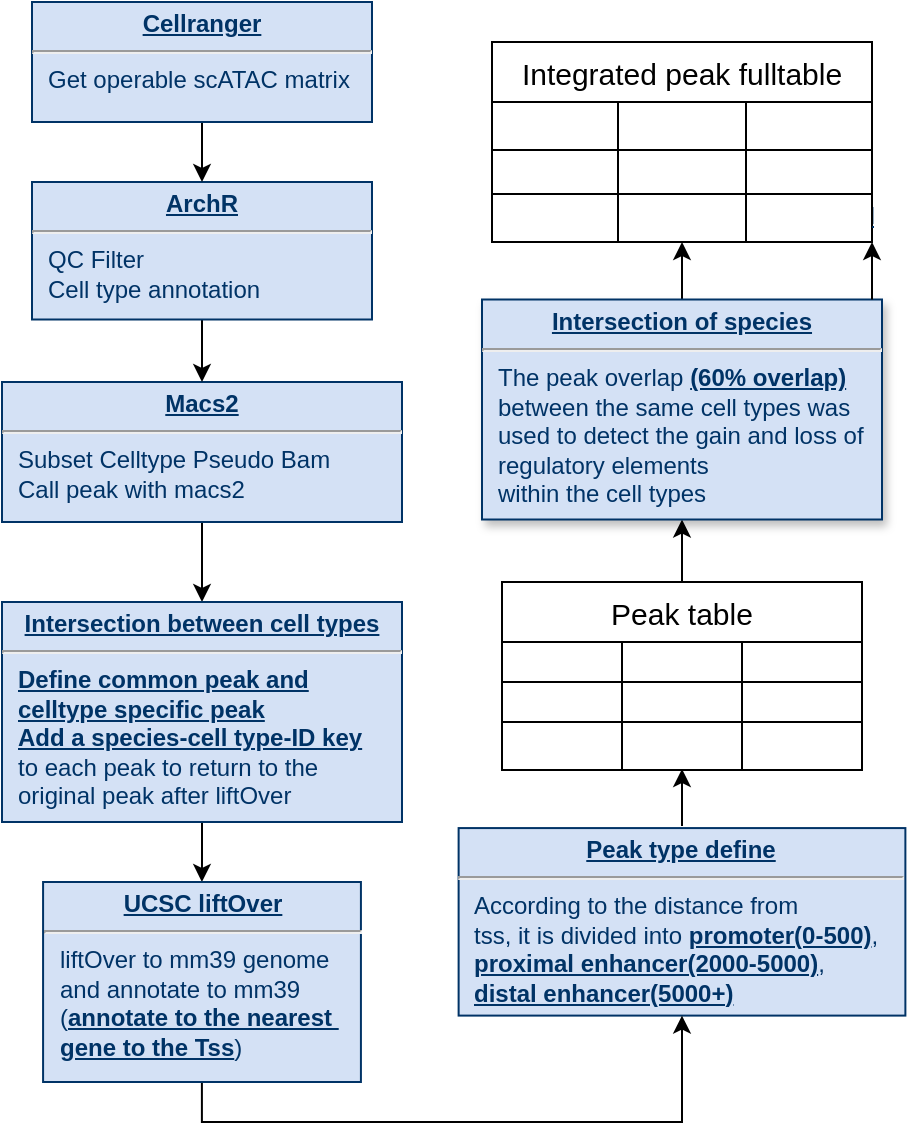 <mxfile version="22.1.4" type="github">
  <diagram name="Page-1" id="efa7a0a1-bf9b-a30e-e6df-94a7791c09e9">
    <mxGraphModel dx="1434" dy="746" grid="1" gridSize="10" guides="1" tooltips="1" connect="1" arrows="1" fold="1" page="1" pageScale="1" pageWidth="826" pageHeight="1169" background="none" math="0" shadow="0">
      <root>
        <mxCell id="0" />
        <mxCell id="1" parent="0" />
        <mxCell id="qyoJWSPACBOKUFeCBDac-105" value="" style="edgeStyle=orthogonalEdgeStyle;rounded=0;orthogonalLoop=1;jettySize=auto;html=1;" edge="1" parent="1" source="20" target="24">
          <mxGeometry relative="1" as="geometry" />
        </mxCell>
        <mxCell id="20" value="&lt;p style=&quot;margin: 0px; margin-top: 4px; text-align: center; text-decoration: underline;&quot;&gt;&lt;b&gt;Macs2&lt;/b&gt;&lt;/p&gt;&lt;hr&gt;&lt;p style=&quot;margin: 0px; margin-left: 8px;&quot;&gt;Subset Celltype Pseudo B&lt;span style=&quot;background-color: initial;&quot; class=&quot;text-only text-with-abbreviation text-with-abbreviation-bottomline windows-bottomline&quot;&gt;am&lt;/span&gt;&lt;br&gt;&lt;/p&gt;&lt;p style=&quot;margin: 0px; margin-left: 8px;&quot;&gt;Call peak with macs2&amp;nbsp;&lt;/p&gt;&lt;p style=&quot;margin: 0px; margin-left: 8px;&quot;&gt;&lt;br&gt;&lt;/p&gt;&lt;p style=&quot;margin: 0px; margin-left: 8px;&quot;&gt;&lt;span style=&quot;background-color: initial;&quot;&gt;&amp;nbsp;&lt;/span&gt;&lt;/p&gt;" style="verticalAlign=top;align=left;overflow=fill;fontSize=12;fontFamily=Helvetica;html=1;strokeColor=#003366;shadow=0;fillColor=#D4E1F5;fontColor=#003366" parent="1" vertex="1">
          <mxGeometry x="90" y="230" width="200" height="70" as="geometry" />
        </mxCell>
        <mxCell id="qyoJWSPACBOKUFeCBDac-104" value="" style="edgeStyle=orthogonalEdgeStyle;rounded=0;orthogonalLoop=1;jettySize=auto;html=1;" edge="1" parent="1" source="21" target="20">
          <mxGeometry relative="1" as="geometry" />
        </mxCell>
        <mxCell id="21" value="&lt;p style=&quot;margin: 0px; margin-top: 4px; text-align: center; text-decoration: underline;&quot;&gt;&lt;b&gt;ArchR&lt;/b&gt;&lt;/p&gt;&lt;hr&gt;&lt;p style=&quot;margin: 0px; margin-left: 8px;&quot;&gt;QC Filter&lt;/p&gt;&lt;p style=&quot;margin: 0px; margin-left: 8px;&quot;&gt;Cell type annotation&lt;/p&gt;" style="verticalAlign=top;align=left;overflow=fill;fontSize=12;fontFamily=Helvetica;html=1;strokeColor=#003366;shadow=0;fillColor=#D4E1F5;fontColor=#003366" parent="1" vertex="1">
          <mxGeometry x="105" y="130" width="170" height="68.75" as="geometry" />
        </mxCell>
        <mxCell id="23" value="&lt;p style=&quot;margin: 0px; margin-top: 4px; text-align: center; text-decoration: underline;&quot;&gt;&lt;strong&gt;Peak type define&lt;/strong&gt;&lt;/p&gt;&lt;hr&gt;&lt;p style=&quot;margin: 0px; margin-left: 8px;&quot;&gt;According to the distance from&amp;nbsp;&lt;/p&gt;&lt;p style=&quot;margin: 0px; margin-left: 8px;&quot;&gt;tss, it is divided into &lt;b&gt;&lt;u&gt;promoter(0-500)&lt;/u&gt;&lt;/b&gt;,&amp;nbsp;&lt;/p&gt;&lt;p style=&quot;margin: 0px; margin-left: 8px;&quot;&gt;&lt;b&gt;&lt;u&gt;proximal enhancer(2000-5000)&lt;/u&gt;&lt;/b&gt;,&amp;nbsp;&lt;/p&gt;&lt;p style=&quot;margin: 0px; margin-left: 8px;&quot;&gt;&lt;b&gt;&lt;u&gt;distal enhancer(5000+)&lt;/u&gt;&lt;/b&gt;&lt;br&gt;&lt;/p&gt;" style="verticalAlign=top;align=left;overflow=fill;fontSize=12;fontFamily=Helvetica;html=1;strokeColor=#003366;shadow=0;fillColor=#D4E1F5;fontColor=#003366" parent="1" vertex="1">
          <mxGeometry x="318.31" y="453.04" width="223.38" height="93.76" as="geometry" />
        </mxCell>
        <mxCell id="hr01K9os6DIjgFh3DZC3-116" value="" style="edgeStyle=orthogonalEdgeStyle;rounded=0;orthogonalLoop=1;jettySize=auto;html=1;" parent="1" source="24" target="29" edge="1">
          <mxGeometry relative="1" as="geometry" />
        </mxCell>
        <mxCell id="24" value="&lt;p style=&quot;margin: 4px 0px 0px; text-align: center;&quot;&gt;&lt;b&gt;&lt;u&gt;Intersection between cell types&lt;/u&gt;&lt;/b&gt;&lt;br&gt;&lt;/p&gt;&lt;hr&gt;&lt;p style=&quot;border-color: var(--border-color); margin: 0px 0px 0px 8px;&quot;&gt;&lt;b style=&quot;border-color: var(--border-color);&quot;&gt;&lt;u style=&quot;border-color: var(--border-color);&quot;&gt;Define common peak and&lt;/u&gt;&lt;/b&gt;&lt;/p&gt;&lt;p style=&quot;margin: 0px; margin-left: 8px;&quot;&gt;&lt;b style=&quot;border-color: var(--border-color);&quot;&gt;&lt;u style=&quot;border-color: var(--border-color);&quot;&gt;celltype specific peak&lt;/u&gt;&lt;/b&gt;&lt;br&gt;&lt;/p&gt;&lt;p style=&quot;margin: 0px; margin-left: 8px;&quot;&gt;&lt;b&gt;&lt;u&gt;Add a species-cell type-ID key&lt;/u&gt;&lt;/b&gt;&amp;nbsp;&lt;/p&gt;&lt;p style=&quot;margin: 0px; margin-left: 8px;&quot;&gt;to&amp;nbsp;&lt;span style=&quot;background-color: initial;&quot;&gt;each peak to return to the&amp;nbsp;&lt;/span&gt;&lt;/p&gt;&lt;p style=&quot;margin: 0px; margin-left: 8px;&quot;&gt;original peak after liftOver&lt;/p&gt;" style="verticalAlign=top;align=left;overflow=fill;fontSize=12;fontFamily=Helvetica;html=1;strokeColor=#003366;shadow=0;fillColor=#D4E1F5;fontColor=#003366" parent="1" vertex="1">
          <mxGeometry x="90" y="340" width="200" height="110" as="geometry" />
        </mxCell>
        <mxCell id="qyoJWSPACBOKUFeCBDac-103" value="" style="edgeStyle=orthogonalEdgeStyle;rounded=0;orthogonalLoop=1;jettySize=auto;html=1;" edge="1" parent="1" source="25" target="21">
          <mxGeometry relative="1" as="geometry" />
        </mxCell>
        <mxCell id="25" value="&lt;p style=&quot;margin: 0px; margin-top: 4px; text-align: center; text-decoration: underline;&quot;&gt;&lt;strong&gt;Cellranger&lt;/strong&gt;&lt;/p&gt;&lt;hr&gt;&lt;p style=&quot;margin: 0px; margin-left: 8px;&quot;&gt;Get operable&amp;nbsp;&lt;span style=&quot;background-color: initial;&quot;&gt;scATAC matrix&lt;/span&gt;&lt;/p&gt;" style="verticalAlign=top;align=left;overflow=fill;fontSize=12;fontFamily=Helvetica;html=1;strokeColor=#003366;shadow=0;fillColor=#D4E1F5;fontColor=#003366" parent="1" vertex="1">
          <mxGeometry x="105" y="40" width="170" height="60" as="geometry" />
        </mxCell>
        <mxCell id="hr01K9os6DIjgFh3DZC3-119" value="" style="edgeStyle=orthogonalEdgeStyle;rounded=0;orthogonalLoop=1;jettySize=auto;html=1;" parent="1" source="29" target="23" edge="1">
          <mxGeometry relative="1" as="geometry">
            <Array as="points">
              <mxPoint x="190" y="600" />
              <mxPoint x="430" y="600" />
            </Array>
          </mxGeometry>
        </mxCell>
        <mxCell id="29" value="&lt;p style=&quot;margin: 0px; margin-top: 4px; text-align: center; text-decoration: underline;&quot;&gt;&lt;strong&gt;UCSC liftOver&lt;/strong&gt;&lt;/p&gt;&lt;hr&gt;&lt;p style=&quot;margin: 0px; margin-left: 8px;&quot;&gt;liftOver to mm39 genome&lt;/p&gt;&lt;p style=&quot;margin: 0px; margin-left: 8px;&quot;&gt;and annotate to mm39&lt;/p&gt;&lt;p style=&quot;margin: 0px; margin-left: 8px;&quot;&gt;(&lt;b&gt;&lt;u&gt;annotate to the nearest&amp;nbsp;&lt;/u&gt;&lt;/b&gt;&lt;/p&gt;&lt;p style=&quot;margin: 0px; margin-left: 8px;&quot;&gt;&lt;b&gt;&lt;u&gt;gene to the Tss&lt;/u&gt;&lt;/b&gt;)&lt;/p&gt;" style="verticalAlign=top;align=left;overflow=fill;fontSize=12;fontFamily=Helvetica;html=1;strokeColor=#003366;shadow=0;fillColor=#D4E1F5;fontColor=#003366" parent="1" vertex="1">
          <mxGeometry x="110.54" y="480" width="158.92" height="100" as="geometry" />
        </mxCell>
        <mxCell id="hr01K9os6DIjgFh3DZC3-114" style="edgeStyle=orthogonalEdgeStyle;rounded=0;orthogonalLoop=1;jettySize=auto;html=1;exitX=0.5;exitY=1;exitDx=0;exitDy=0;" parent="1" source="21" target="21" edge="1">
          <mxGeometry relative="1" as="geometry" />
        </mxCell>
        <mxCell id="qyoJWSPACBOKUFeCBDac-114" value="" style="group" vertex="1" connectable="0" parent="1">
          <mxGeometry x="340" y="330" width="180" height="98" as="geometry" />
        </mxCell>
        <mxCell id="qyoJWSPACBOKUFeCBDac-113" value="" style="edgeStyle=orthogonalEdgeStyle;rounded=0;orthogonalLoop=1;jettySize=auto;html=1;entryX=0.5;entryY=0.981;entryDx=0;entryDy=0;entryPerimeter=0;" edge="1" parent="qyoJWSPACBOKUFeCBDac-114" target="hr01K9os6DIjgFh3DZC3-146">
          <mxGeometry relative="1" as="geometry">
            <mxPoint x="90" y="122.04" as="sourcePoint" />
            <mxPoint x="90" y="97" as="targetPoint" />
          </mxGeometry>
        </mxCell>
        <mxCell id="hr01K9os6DIjgFh3DZC3-137" value="Peak table" style="shape=table;startSize=30;container=1;collapsible=0;childLayout=tableLayout;strokeColor=default;fontSize=15;" parent="qyoJWSPACBOKUFeCBDac-114" vertex="1">
          <mxGeometry width="180" height="94" as="geometry" />
        </mxCell>
        <mxCell id="hr01K9os6DIjgFh3DZC3-138" value="" style="shape=tableRow;horizontal=0;startSize=0;swimlaneHead=0;swimlaneBody=0;strokeColor=inherit;top=0;left=0;bottom=0;right=0;collapsible=0;dropTarget=0;fillColor=none;points=[[0,0.5],[1,0.5]];portConstraint=eastwest;fontSize=16;" parent="hr01K9os6DIjgFh3DZC3-137" vertex="1">
          <mxGeometry y="30" width="180" height="20" as="geometry" />
        </mxCell>
        <mxCell id="hr01K9os6DIjgFh3DZC3-139" value="" style="shape=partialRectangle;html=1;whiteSpace=wrap;connectable=0;strokeColor=inherit;overflow=hidden;fillColor=none;top=0;left=0;bottom=0;right=0;pointerEvents=1;fontSize=16;" parent="hr01K9os6DIjgFh3DZC3-138" vertex="1">
          <mxGeometry width="60" height="20" as="geometry">
            <mxRectangle width="60" height="20" as="alternateBounds" />
          </mxGeometry>
        </mxCell>
        <mxCell id="hr01K9os6DIjgFh3DZC3-140" value="" style="shape=partialRectangle;html=1;whiteSpace=wrap;connectable=0;strokeColor=inherit;overflow=hidden;fillColor=none;top=0;left=0;bottom=0;right=0;pointerEvents=1;fontSize=16;" parent="hr01K9os6DIjgFh3DZC3-138" vertex="1">
          <mxGeometry x="60" width="60" height="20" as="geometry">
            <mxRectangle width="60" height="20" as="alternateBounds" />
          </mxGeometry>
        </mxCell>
        <mxCell id="hr01K9os6DIjgFh3DZC3-141" value="" style="shape=partialRectangle;html=1;whiteSpace=wrap;connectable=0;strokeColor=inherit;overflow=hidden;fillColor=none;top=0;left=0;bottom=0;right=0;pointerEvents=1;fontSize=16;" parent="hr01K9os6DIjgFh3DZC3-138" vertex="1">
          <mxGeometry x="120" width="60" height="20" as="geometry">
            <mxRectangle width="60" height="20" as="alternateBounds" />
          </mxGeometry>
        </mxCell>
        <mxCell id="hr01K9os6DIjgFh3DZC3-142" value="" style="shape=tableRow;horizontal=0;startSize=0;swimlaneHead=0;swimlaneBody=0;strokeColor=inherit;top=0;left=0;bottom=0;right=0;collapsible=0;dropTarget=0;fillColor=none;points=[[0,0.5],[1,0.5]];portConstraint=eastwest;fontSize=16;" parent="hr01K9os6DIjgFh3DZC3-137" vertex="1">
          <mxGeometry y="50" width="180" height="20" as="geometry" />
        </mxCell>
        <mxCell id="hr01K9os6DIjgFh3DZC3-143" value="" style="shape=partialRectangle;html=1;whiteSpace=wrap;connectable=0;strokeColor=inherit;overflow=hidden;fillColor=none;top=0;left=0;bottom=0;right=0;pointerEvents=1;fontSize=16;" parent="hr01K9os6DIjgFh3DZC3-142" vertex="1">
          <mxGeometry width="60" height="20" as="geometry">
            <mxRectangle width="60" height="20" as="alternateBounds" />
          </mxGeometry>
        </mxCell>
        <mxCell id="hr01K9os6DIjgFh3DZC3-144" value="" style="shape=partialRectangle;html=1;whiteSpace=wrap;connectable=0;strokeColor=inherit;overflow=hidden;fillColor=none;top=0;left=0;bottom=0;right=0;pointerEvents=1;fontSize=16;" parent="hr01K9os6DIjgFh3DZC3-142" vertex="1">
          <mxGeometry x="60" width="60" height="20" as="geometry">
            <mxRectangle width="60" height="20" as="alternateBounds" />
          </mxGeometry>
        </mxCell>
        <mxCell id="hr01K9os6DIjgFh3DZC3-145" value="" style="shape=partialRectangle;html=1;whiteSpace=wrap;connectable=0;strokeColor=inherit;overflow=hidden;fillColor=none;top=0;left=0;bottom=0;right=0;pointerEvents=1;fontSize=16;" parent="hr01K9os6DIjgFh3DZC3-142" vertex="1">
          <mxGeometry x="120" width="60" height="20" as="geometry">
            <mxRectangle width="60" height="20" as="alternateBounds" />
          </mxGeometry>
        </mxCell>
        <mxCell id="hr01K9os6DIjgFh3DZC3-146" value="" style="shape=tableRow;horizontal=0;startSize=0;swimlaneHead=0;swimlaneBody=0;strokeColor=inherit;top=0;left=0;bottom=0;right=0;collapsible=0;dropTarget=0;fillColor=none;points=[[0,0.5],[1,0.5]];portConstraint=eastwest;fontSize=16;" parent="hr01K9os6DIjgFh3DZC3-137" vertex="1">
          <mxGeometry y="70" width="180" height="24" as="geometry" />
        </mxCell>
        <mxCell id="hr01K9os6DIjgFh3DZC3-147" value="" style="shape=partialRectangle;html=1;whiteSpace=wrap;connectable=0;strokeColor=inherit;overflow=hidden;fillColor=none;top=0;left=0;bottom=0;right=0;pointerEvents=1;fontSize=16;" parent="hr01K9os6DIjgFh3DZC3-146" vertex="1">
          <mxGeometry width="60" height="24" as="geometry">
            <mxRectangle width="60" height="24" as="alternateBounds" />
          </mxGeometry>
        </mxCell>
        <mxCell id="hr01K9os6DIjgFh3DZC3-148" value="" style="shape=partialRectangle;html=1;whiteSpace=wrap;connectable=0;strokeColor=inherit;overflow=hidden;fillColor=none;top=0;left=0;bottom=0;right=0;pointerEvents=1;fontSize=16;" parent="hr01K9os6DIjgFh3DZC3-146" vertex="1">
          <mxGeometry x="60" width="60" height="24" as="geometry">
            <mxRectangle width="60" height="24" as="alternateBounds" />
          </mxGeometry>
        </mxCell>
        <mxCell id="hr01K9os6DIjgFh3DZC3-149" value="" style="shape=partialRectangle;html=1;whiteSpace=wrap;connectable=0;strokeColor=inherit;overflow=hidden;fillColor=none;top=0;left=0;bottom=0;right=0;pointerEvents=1;fontSize=16;" parent="hr01K9os6DIjgFh3DZC3-146" vertex="1">
          <mxGeometry x="120" width="60" height="24" as="geometry">
            <mxRectangle width="60" height="24" as="alternateBounds" />
          </mxGeometry>
        </mxCell>
        <mxCell id="qyoJWSPACBOKUFeCBDac-107" value="" style="shape=waypoint;sketch=0;size=6;pointerEvents=1;points=[];fillColor=#D4E1F5;resizable=0;rotatable=0;perimeter=centerPerimeter;snapToPoint=1;align=left;verticalAlign=top;strokeColor=#003366;fontColor=#003366;shadow=0;" vertex="1" parent="hr01K9os6DIjgFh3DZC3-146">
          <mxGeometry x="180" width="NaN" height="24" as="geometry">
            <mxRectangle width="NaN" height="24" as="alternateBounds" />
          </mxGeometry>
        </mxCell>
        <mxCell id="qyoJWSPACBOKUFeCBDac-115" value="" style="edgeStyle=orthogonalEdgeStyle;rounded=0;orthogonalLoop=1;jettySize=auto;html=1;" edge="1" parent="1" source="hr01K9os6DIjgFh3DZC3-137" target="hr01K9os6DIjgFh3DZC3-160">
          <mxGeometry relative="1" as="geometry" />
        </mxCell>
        <mxCell id="qyoJWSPACBOKUFeCBDac-123" value="" style="group" vertex="1" connectable="0" parent="1">
          <mxGeometry x="335" y="60" width="195" height="238.75" as="geometry" />
        </mxCell>
        <mxCell id="qyoJWSPACBOKUFeCBDac-122" value="" style="edgeStyle=orthogonalEdgeStyle;rounded=0;orthogonalLoop=1;jettySize=auto;html=1;" edge="1" parent="qyoJWSPACBOKUFeCBDac-123" source="hr01K9os6DIjgFh3DZC3-160">
          <mxGeometry relative="1" as="geometry">
            <mxPoint x="95" y="100" as="targetPoint" />
          </mxGeometry>
        </mxCell>
        <mxCell id="qyoJWSPACBOKUFeCBDac-120" value="" style="group" vertex="1" connectable="0" parent="qyoJWSPACBOKUFeCBDac-123">
          <mxGeometry width="195" height="238.75" as="geometry" />
        </mxCell>
        <mxCell id="hr01K9os6DIjgFh3DZC3-163" value="Integrated peak fulltable" style="shape=table;startSize=30;container=1;collapsible=0;childLayout=tableLayout;strokeColor=default;fontSize=15;" parent="qyoJWSPACBOKUFeCBDac-120" vertex="1">
          <mxGeometry width="190" height="100" as="geometry" />
        </mxCell>
        <mxCell id="hr01K9os6DIjgFh3DZC3-164" value="" style="shape=tableRow;horizontal=0;startSize=0;swimlaneHead=0;swimlaneBody=0;strokeColor=inherit;top=0;left=0;bottom=0;right=0;collapsible=0;dropTarget=0;fillColor=none;points=[[0,0.5],[1,0.5]];portConstraint=eastwest;fontSize=16;" parent="hr01K9os6DIjgFh3DZC3-163" vertex="1">
          <mxGeometry y="30" width="190" height="24" as="geometry" />
        </mxCell>
        <mxCell id="hr01K9os6DIjgFh3DZC3-165" value="" style="shape=partialRectangle;html=1;whiteSpace=wrap;connectable=0;strokeColor=inherit;overflow=hidden;fillColor=none;top=0;left=0;bottom=0;right=0;pointerEvents=1;fontSize=16;" parent="hr01K9os6DIjgFh3DZC3-164" vertex="1">
          <mxGeometry width="63" height="24" as="geometry">
            <mxRectangle width="63" height="24" as="alternateBounds" />
          </mxGeometry>
        </mxCell>
        <mxCell id="hr01K9os6DIjgFh3DZC3-166" value="" style="shape=partialRectangle;html=1;whiteSpace=wrap;connectable=0;strokeColor=inherit;overflow=hidden;fillColor=none;top=0;left=0;bottom=0;right=0;pointerEvents=1;fontSize=16;" parent="hr01K9os6DIjgFh3DZC3-164" vertex="1">
          <mxGeometry x="63" width="64" height="24" as="geometry">
            <mxRectangle width="64" height="24" as="alternateBounds" />
          </mxGeometry>
        </mxCell>
        <mxCell id="hr01K9os6DIjgFh3DZC3-167" value="" style="shape=partialRectangle;html=1;whiteSpace=wrap;connectable=0;strokeColor=inherit;overflow=hidden;fillColor=none;top=0;left=0;bottom=0;right=0;pointerEvents=1;fontSize=16;" parent="hr01K9os6DIjgFh3DZC3-164" vertex="1">
          <mxGeometry x="127" width="63" height="24" as="geometry">
            <mxRectangle width="63" height="24" as="alternateBounds" />
          </mxGeometry>
        </mxCell>
        <mxCell id="hr01K9os6DIjgFh3DZC3-168" value="" style="shape=tableRow;horizontal=0;startSize=0;swimlaneHead=0;swimlaneBody=0;strokeColor=inherit;top=0;left=0;bottom=0;right=0;collapsible=0;dropTarget=0;fillColor=none;points=[[0,0.5],[1,0.5]];portConstraint=eastwest;fontSize=16;" parent="hr01K9os6DIjgFh3DZC3-163" vertex="1">
          <mxGeometry y="54" width="190" height="22" as="geometry" />
        </mxCell>
        <mxCell id="hr01K9os6DIjgFh3DZC3-169" value="" style="shape=partialRectangle;html=1;whiteSpace=wrap;connectable=0;strokeColor=inherit;overflow=hidden;fillColor=none;top=0;left=0;bottom=0;right=0;pointerEvents=1;fontSize=16;" parent="hr01K9os6DIjgFh3DZC3-168" vertex="1">
          <mxGeometry width="63" height="22" as="geometry">
            <mxRectangle width="63" height="22" as="alternateBounds" />
          </mxGeometry>
        </mxCell>
        <mxCell id="hr01K9os6DIjgFh3DZC3-170" value="" style="shape=partialRectangle;html=1;whiteSpace=wrap;connectable=0;strokeColor=inherit;overflow=hidden;fillColor=none;top=0;left=0;bottom=0;right=0;pointerEvents=1;fontSize=16;" parent="hr01K9os6DIjgFh3DZC3-168" vertex="1">
          <mxGeometry x="63" width="64" height="22" as="geometry">
            <mxRectangle width="64" height="22" as="alternateBounds" />
          </mxGeometry>
        </mxCell>
        <mxCell id="hr01K9os6DIjgFh3DZC3-171" value="" style="shape=partialRectangle;html=1;whiteSpace=wrap;connectable=0;strokeColor=inherit;overflow=hidden;fillColor=none;top=0;left=0;bottom=0;right=0;pointerEvents=1;fontSize=16;" parent="hr01K9os6DIjgFh3DZC3-168" vertex="1">
          <mxGeometry x="127" width="63" height="22" as="geometry">
            <mxRectangle width="63" height="22" as="alternateBounds" />
          </mxGeometry>
        </mxCell>
        <mxCell id="hr01K9os6DIjgFh3DZC3-172" value="" style="shape=tableRow;horizontal=0;startSize=0;swimlaneHead=0;swimlaneBody=0;strokeColor=inherit;top=0;left=0;bottom=0;right=0;collapsible=0;dropTarget=0;fillColor=none;points=[[0,0.5],[1,0.5]];portConstraint=eastwest;fontSize=16;" parent="hr01K9os6DIjgFh3DZC3-163" vertex="1">
          <mxGeometry y="76" width="190" height="24" as="geometry" />
        </mxCell>
        <mxCell id="hr01K9os6DIjgFh3DZC3-173" value="" style="shape=partialRectangle;html=1;whiteSpace=wrap;connectable=0;strokeColor=inherit;overflow=hidden;fillColor=none;top=0;left=0;bottom=0;right=0;pointerEvents=1;fontSize=16;" parent="hr01K9os6DIjgFh3DZC3-172" vertex="1">
          <mxGeometry width="63" height="24" as="geometry">
            <mxRectangle width="63" height="24" as="alternateBounds" />
          </mxGeometry>
        </mxCell>
        <mxCell id="hr01K9os6DIjgFh3DZC3-174" value="" style="shape=partialRectangle;html=1;whiteSpace=wrap;connectable=0;strokeColor=inherit;overflow=hidden;fillColor=none;top=0;left=0;bottom=0;right=0;pointerEvents=1;fontSize=16;" parent="hr01K9os6DIjgFh3DZC3-172" vertex="1">
          <mxGeometry x="63" width="64" height="24" as="geometry">
            <mxRectangle width="64" height="24" as="alternateBounds" />
          </mxGeometry>
        </mxCell>
        <mxCell id="hr01K9os6DIjgFh3DZC3-175" value="" style="shape=partialRectangle;html=1;whiteSpace=wrap;connectable=0;strokeColor=inherit;overflow=hidden;fillColor=none;top=0;left=0;bottom=0;right=0;pointerEvents=1;fontSize=16;" parent="hr01K9os6DIjgFh3DZC3-172" vertex="1">
          <mxGeometry x="127" width="63" height="24" as="geometry">
            <mxRectangle width="63" height="24" as="alternateBounds" />
          </mxGeometry>
        </mxCell>
        <mxCell id="qyoJWSPACBOKUFeCBDac-116" value="&lt;p style=&quot;margin: 0px; margin-top: 4px; text-align: center; text-decoration: underline;&quot;&gt;&lt;strong&gt;Intervene&lt;/strong&gt;&lt;/p&gt;&lt;hr&gt;&lt;p style=&quot;margin: 0px; margin-left: 8px;&quot;&gt;The peak overlap (60% overlap)&amp;nbsp;&lt;/p&gt;&lt;p style=&quot;margin: 0px; margin-left: 8px;&quot;&gt;between the same cell types was&amp;nbsp;&lt;/p&gt;&lt;p style=&quot;margin: 0px; margin-left: 8px;&quot;&gt;used to detect the gain and loss of&amp;nbsp;&lt;/p&gt;&lt;p style=&quot;margin: 0px; margin-left: 8px;&quot;&gt;regulatory elements&amp;nbsp;&lt;/p&gt;&lt;p style=&quot;margin: 0px; margin-left: 8px;&quot;&gt;within the cell types&lt;br&gt;&lt;/p&gt;" style="verticalAlign=top;align=left;overflow=fill;fontSize=12;fontFamily=Helvetica;html=1;strokeColor=#003366;shadow=1;fillColor=#D4E1F5;fontColor=#003366" vertex="1" parent="hr01K9os6DIjgFh3DZC3-172">
          <mxGeometry x="190" width="NaN" height="24" as="geometry">
            <mxRectangle width="NaN" height="24" as="alternateBounds" />
          </mxGeometry>
        </mxCell>
        <mxCell id="hr01K9os6DIjgFh3DZC3-160" value="&lt;p style=&quot;margin: 4px 0px 0px; text-align: center;&quot;&gt;&lt;b&gt;&lt;u&gt;Intersection of species&lt;/u&gt;&lt;/b&gt;&lt;br&gt;&lt;/p&gt;&lt;hr&gt;&lt;p style=&quot;margin: 0px; margin-left: 8px;&quot;&gt;The peak overlap &lt;b&gt;&lt;u&gt;(60% overlap)&lt;/u&gt;&lt;/b&gt;&amp;nbsp;&lt;/p&gt;&lt;p style=&quot;margin: 0px; margin-left: 8px;&quot;&gt;between the same cell types was&amp;nbsp;&lt;/p&gt;&lt;p style=&quot;margin: 0px; margin-left: 8px;&quot;&gt;used to detect the gain and loss of&amp;nbsp;&lt;/p&gt;&lt;p style=&quot;margin: 0px; margin-left: 8px;&quot;&gt;regulatory elements&amp;nbsp;&lt;/p&gt;&lt;p style=&quot;margin: 0px; margin-left: 8px;&quot;&gt;within the cell types&lt;br&gt;&lt;/p&gt;" style="verticalAlign=top;align=left;overflow=fill;fontSize=12;fontFamily=Helvetica;html=1;strokeColor=#003366;shadow=1;fillColor=#D4E1F5;fontColor=#003366" parent="qyoJWSPACBOKUFeCBDac-120" vertex="1">
          <mxGeometry x="-5" y="128.75" width="200" height="110" as="geometry" />
        </mxCell>
        <mxCell id="qyoJWSPACBOKUFeCBDac-117" value="" style="edgeStyle=orthogonalEdgeStyle;rounded=0;orthogonalLoop=1;jettySize=auto;html=1;" edge="1" parent="qyoJWSPACBOKUFeCBDac-120" source="hr01K9os6DIjgFh3DZC3-160" target="qyoJWSPACBOKUFeCBDac-116">
          <mxGeometry relative="1" as="geometry" />
        </mxCell>
      </root>
    </mxGraphModel>
  </diagram>
</mxfile>
